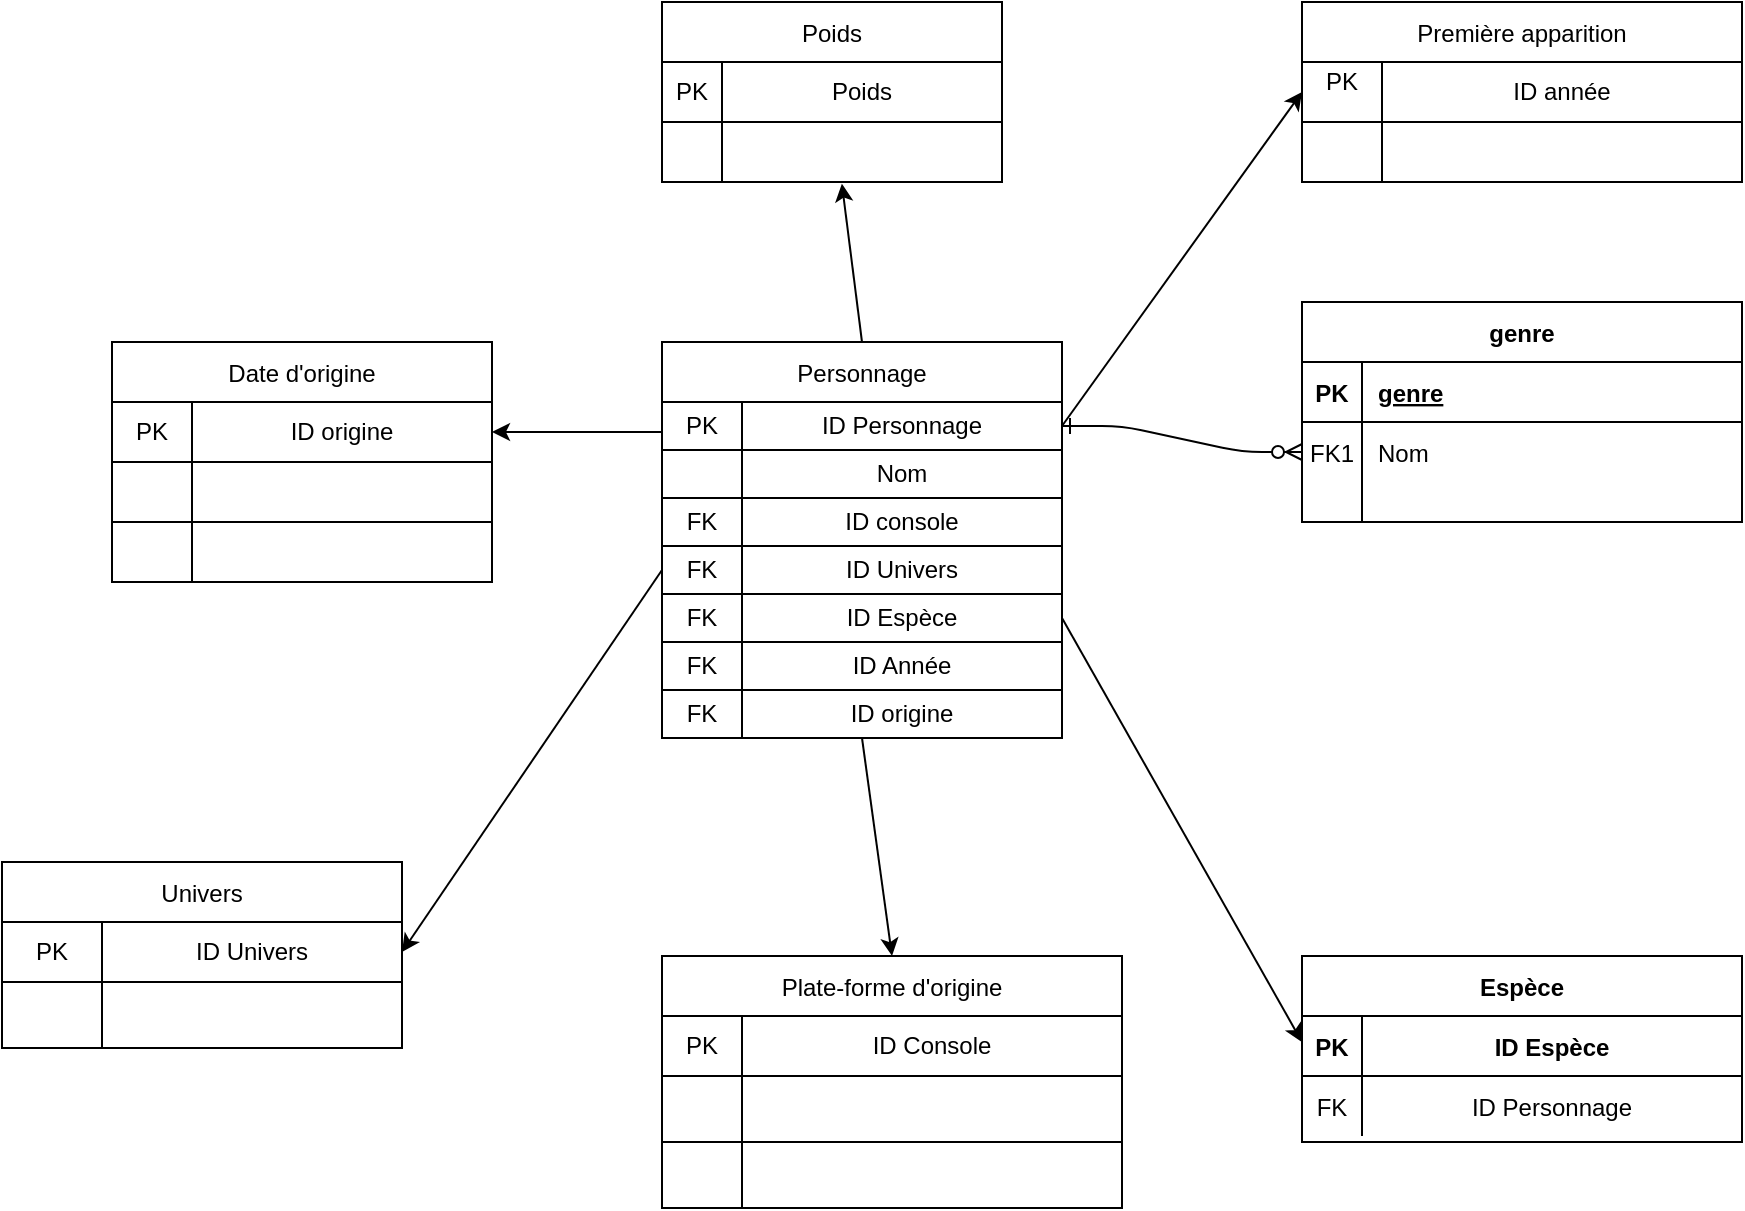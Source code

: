 <mxfile version="24.7.16">
  <diagram id="R2lEEEUBdFMjLlhIrx00" name="Page-1">
    <mxGraphModel dx="1845" dy="625" grid="1" gridSize="10" guides="1" tooltips="1" connect="1" arrows="1" fold="1" page="1" pageScale="1" pageWidth="850" pageHeight="1100" math="0" shadow="0" extFonts="Permanent Marker^https://fonts.googleapis.com/css?family=Permanent+Marker">
      <root>
        <mxCell id="0" />
        <mxCell id="1" parent="0" />
        <mxCell id="C-vyLk0tnHw3VtMMgP7b-1" value="" style="edgeStyle=entityRelationEdgeStyle;endArrow=ERzeroToMany;startArrow=ERone;endFill=1;startFill=0;exitX=1;exitY=0.5;exitDx=0;exitDy=0;" parent="1" source="v4wWWkokj_USXHoe2lJO-82" target="C-vyLk0tnHw3VtMMgP7b-6" edge="1">
          <mxGeometry width="100" height="100" relative="1" as="geometry">
            <mxPoint x="390" y="325" as="sourcePoint" />
            <mxPoint x="440" y="790" as="targetPoint" />
          </mxGeometry>
        </mxCell>
        <mxCell id="C-vyLk0tnHw3VtMMgP7b-2" value="genre" style="shape=table;startSize=30;container=1;collapsible=1;childLayout=tableLayout;fixedRows=1;rowLines=0;fontStyle=1;align=center;resizeLast=1;" parent="1" vertex="1">
          <mxGeometry x="550" y="260" width="220" height="110" as="geometry" />
        </mxCell>
        <mxCell id="C-vyLk0tnHw3VtMMgP7b-3" value="" style="shape=partialRectangle;collapsible=0;dropTarget=0;pointerEvents=0;fillColor=none;points=[[0,0.5],[1,0.5]];portConstraint=eastwest;top=0;left=0;right=0;bottom=1;" parent="C-vyLk0tnHw3VtMMgP7b-2" vertex="1">
          <mxGeometry y="30" width="220" height="30" as="geometry" />
        </mxCell>
        <mxCell id="C-vyLk0tnHw3VtMMgP7b-4" value="PK" style="shape=partialRectangle;overflow=hidden;connectable=0;fillColor=none;top=0;left=0;bottom=0;right=0;fontStyle=1;" parent="C-vyLk0tnHw3VtMMgP7b-3" vertex="1">
          <mxGeometry width="30" height="30" as="geometry">
            <mxRectangle width="30" height="30" as="alternateBounds" />
          </mxGeometry>
        </mxCell>
        <mxCell id="C-vyLk0tnHw3VtMMgP7b-5" value="genre" style="shape=partialRectangle;overflow=hidden;connectable=0;fillColor=none;top=0;left=0;bottom=0;right=0;align=left;spacingLeft=6;fontStyle=5;" parent="C-vyLk0tnHw3VtMMgP7b-3" vertex="1">
          <mxGeometry x="30" width="190" height="30" as="geometry">
            <mxRectangle width="190" height="30" as="alternateBounds" />
          </mxGeometry>
        </mxCell>
        <mxCell id="C-vyLk0tnHw3VtMMgP7b-6" value="" style="shape=partialRectangle;collapsible=0;dropTarget=0;pointerEvents=0;fillColor=none;points=[[0,0.5],[1,0.5]];portConstraint=eastwest;top=0;left=0;right=0;bottom=0;" parent="C-vyLk0tnHw3VtMMgP7b-2" vertex="1">
          <mxGeometry y="60" width="220" height="30" as="geometry" />
        </mxCell>
        <mxCell id="C-vyLk0tnHw3VtMMgP7b-7" value="FK1" style="shape=partialRectangle;overflow=hidden;connectable=0;fillColor=none;top=0;left=0;bottom=0;right=0;" parent="C-vyLk0tnHw3VtMMgP7b-6" vertex="1">
          <mxGeometry width="30" height="30" as="geometry">
            <mxRectangle width="30" height="30" as="alternateBounds" />
          </mxGeometry>
        </mxCell>
        <mxCell id="C-vyLk0tnHw3VtMMgP7b-8" value="Nom" style="shape=partialRectangle;overflow=hidden;connectable=0;fillColor=none;top=0;left=0;bottom=0;right=0;align=left;spacingLeft=6;" parent="C-vyLk0tnHw3VtMMgP7b-6" vertex="1">
          <mxGeometry x="30" width="190" height="30" as="geometry">
            <mxRectangle width="190" height="30" as="alternateBounds" />
          </mxGeometry>
        </mxCell>
        <mxCell id="C-vyLk0tnHw3VtMMgP7b-9" value="" style="shape=partialRectangle;collapsible=0;dropTarget=0;pointerEvents=0;fillColor=none;points=[[0,0.5],[1,0.5]];portConstraint=eastwest;top=0;left=0;right=0;bottom=0;" parent="C-vyLk0tnHw3VtMMgP7b-2" vertex="1">
          <mxGeometry y="90" width="220" height="20" as="geometry" />
        </mxCell>
        <mxCell id="C-vyLk0tnHw3VtMMgP7b-10" value="" style="shape=partialRectangle;overflow=hidden;connectable=0;fillColor=none;top=0;left=0;bottom=0;right=0;" parent="C-vyLk0tnHw3VtMMgP7b-9" vertex="1">
          <mxGeometry width="30" height="20" as="geometry">
            <mxRectangle width="30" height="20" as="alternateBounds" />
          </mxGeometry>
        </mxCell>
        <mxCell id="C-vyLk0tnHw3VtMMgP7b-11" value="" style="shape=partialRectangle;overflow=hidden;connectable=0;fillColor=none;top=0;left=0;bottom=0;right=0;align=left;spacingLeft=6;" parent="C-vyLk0tnHw3VtMMgP7b-9" vertex="1">
          <mxGeometry x="30" width="190" height="20" as="geometry">
            <mxRectangle width="190" height="20" as="alternateBounds" />
          </mxGeometry>
        </mxCell>
        <mxCell id="v4wWWkokj_USXHoe2lJO-77" style="edgeStyle=none;rounded=0;orthogonalLoop=1;jettySize=auto;html=1;exitX=0.5;exitY=1;exitDx=0;exitDy=0;entryX=0.5;entryY=0;entryDx=0;entryDy=0;" edge="1" parent="1" source="v4wWWkokj_USXHoe2lJO-81" target="v4wWWkokj_USXHoe2lJO-57">
          <mxGeometry relative="1" as="geometry">
            <mxPoint x="320" y="570" as="targetPoint" />
            <mxPoint x="310" y="400" as="sourcePoint" />
          </mxGeometry>
        </mxCell>
        <mxCell id="v4wWWkokj_USXHoe2lJO-15" value="Espèce" style="shape=table;startSize=30;container=1;collapsible=1;childLayout=tableLayout;fixedRows=1;rowLines=0;fontStyle=1;align=center;resizeLast=1;" vertex="1" parent="1">
          <mxGeometry x="550" y="587" width="220" height="93" as="geometry" />
        </mxCell>
        <mxCell id="v4wWWkokj_USXHoe2lJO-16" value="" style="shape=partialRectangle;collapsible=0;dropTarget=0;pointerEvents=0;fillColor=none;points=[[0,0.5],[1,0.5]];portConstraint=eastwest;top=0;left=0;right=0;bottom=1;" vertex="1" parent="v4wWWkokj_USXHoe2lJO-15">
          <mxGeometry y="30" width="220" height="30" as="geometry" />
        </mxCell>
        <mxCell id="v4wWWkokj_USXHoe2lJO-17" value="PK" style="shape=partialRectangle;overflow=hidden;connectable=0;fillColor=none;top=0;left=0;bottom=0;right=0;fontStyle=1;" vertex="1" parent="v4wWWkokj_USXHoe2lJO-16">
          <mxGeometry width="30" height="30" as="geometry">
            <mxRectangle width="30" height="30" as="alternateBounds" />
          </mxGeometry>
        </mxCell>
        <mxCell id="v4wWWkokj_USXHoe2lJO-18" value="ID Espèce" style="shape=partialRectangle;overflow=hidden;connectable=0;fillColor=none;top=0;left=0;bottom=0;right=0;fontStyle=1;" vertex="1" parent="v4wWWkokj_USXHoe2lJO-16">
          <mxGeometry x="30" width="190" height="30" as="geometry">
            <mxRectangle width="190" height="30" as="alternateBounds" />
          </mxGeometry>
        </mxCell>
        <mxCell id="v4wWWkokj_USXHoe2lJO-19" value="" style="shape=partialRectangle;collapsible=0;dropTarget=0;pointerEvents=0;fillColor=none;points=[[0,0.5],[1,0.5]];portConstraint=eastwest;top=0;left=0;right=0;bottom=0;" vertex="1" parent="v4wWWkokj_USXHoe2lJO-15">
          <mxGeometry y="60" width="220" height="30" as="geometry" />
        </mxCell>
        <mxCell id="v4wWWkokj_USXHoe2lJO-20" value="FK" style="shape=partialRectangle;overflow=hidden;connectable=0;fillColor=none;top=0;left=0;bottom=0;right=0;" vertex="1" parent="v4wWWkokj_USXHoe2lJO-19">
          <mxGeometry width="30" height="30" as="geometry">
            <mxRectangle width="30" height="30" as="alternateBounds" />
          </mxGeometry>
        </mxCell>
        <mxCell id="v4wWWkokj_USXHoe2lJO-21" value="ID Personnage" style="shape=partialRectangle;overflow=hidden;connectable=0;fillColor=none;top=0;left=0;bottom=0;right=0;" vertex="1" parent="v4wWWkokj_USXHoe2lJO-19">
          <mxGeometry x="30" width="190" height="30" as="geometry">
            <mxRectangle width="190" height="30" as="alternateBounds" />
          </mxGeometry>
        </mxCell>
        <mxCell id="v4wWWkokj_USXHoe2lJO-32" value="Univers" style="shape=table;startSize=30;container=1;collapsible=0;childLayout=tableLayout;" vertex="1" parent="1">
          <mxGeometry x="-100" y="540" width="200" height="93" as="geometry" />
        </mxCell>
        <mxCell id="v4wWWkokj_USXHoe2lJO-33" value="" style="shape=tableRow;horizontal=0;startSize=0;swimlaneHead=0;swimlaneBody=0;strokeColor=inherit;top=0;left=0;bottom=0;right=0;collapsible=0;dropTarget=0;fillColor=none;points=[[0,0.5],[1,0.5]];portConstraint=eastwest;" vertex="1" parent="v4wWWkokj_USXHoe2lJO-32">
          <mxGeometry y="30" width="200" height="30" as="geometry" />
        </mxCell>
        <mxCell id="v4wWWkokj_USXHoe2lJO-34" value="PK" style="shape=partialRectangle;html=1;whiteSpace=wrap;connectable=0;strokeColor=inherit;overflow=hidden;fillColor=none;top=0;left=0;bottom=0;right=0;pointerEvents=1;" vertex="1" parent="v4wWWkokj_USXHoe2lJO-33">
          <mxGeometry width="50" height="30" as="geometry">
            <mxRectangle width="50" height="30" as="alternateBounds" />
          </mxGeometry>
        </mxCell>
        <mxCell id="v4wWWkokj_USXHoe2lJO-35" value="ID Univers" style="shape=partialRectangle;html=1;whiteSpace=wrap;connectable=0;strokeColor=inherit;overflow=hidden;fillColor=none;top=0;left=0;bottom=0;right=0;pointerEvents=1;" vertex="1" parent="v4wWWkokj_USXHoe2lJO-33">
          <mxGeometry x="50" width="150" height="30" as="geometry">
            <mxRectangle width="150" height="30" as="alternateBounds" />
          </mxGeometry>
        </mxCell>
        <mxCell id="v4wWWkokj_USXHoe2lJO-36" value="" style="shape=tableRow;horizontal=0;startSize=0;swimlaneHead=0;swimlaneBody=0;strokeColor=inherit;top=0;left=0;bottom=0;right=0;collapsible=0;dropTarget=0;fillColor=none;points=[[0,0.5],[1,0.5]];portConstraint=eastwest;" vertex="1" parent="v4wWWkokj_USXHoe2lJO-32">
          <mxGeometry y="60" width="200" height="33" as="geometry" />
        </mxCell>
        <mxCell id="v4wWWkokj_USXHoe2lJO-37" value="" style="shape=partialRectangle;html=1;whiteSpace=wrap;connectable=0;strokeColor=inherit;overflow=hidden;fillColor=none;top=0;left=0;bottom=0;right=0;pointerEvents=1;" vertex="1" parent="v4wWWkokj_USXHoe2lJO-36">
          <mxGeometry width="50" height="33" as="geometry">
            <mxRectangle width="50" height="33" as="alternateBounds" />
          </mxGeometry>
        </mxCell>
        <mxCell id="v4wWWkokj_USXHoe2lJO-38" value="" style="shape=partialRectangle;html=1;whiteSpace=wrap;connectable=0;strokeColor=inherit;overflow=hidden;fillColor=none;top=0;left=0;bottom=0;right=0;pointerEvents=1;" vertex="1" parent="v4wWWkokj_USXHoe2lJO-36">
          <mxGeometry x="50" width="150" height="33" as="geometry">
            <mxRectangle width="150" height="33" as="alternateBounds" />
          </mxGeometry>
        </mxCell>
        <mxCell id="v4wWWkokj_USXHoe2lJO-40" value="Poids" style="shape=table;startSize=30;container=1;collapsible=0;childLayout=tableLayout;" vertex="1" parent="1">
          <mxGeometry x="230" y="110" width="170" height="90" as="geometry" />
        </mxCell>
        <mxCell id="v4wWWkokj_USXHoe2lJO-41" value="" style="shape=tableRow;horizontal=0;startSize=0;swimlaneHead=0;swimlaneBody=0;strokeColor=inherit;top=0;left=0;bottom=0;right=0;collapsible=0;dropTarget=0;fillColor=none;points=[[0,0.5],[1,0.5]];portConstraint=eastwest;" vertex="1" parent="v4wWWkokj_USXHoe2lJO-40">
          <mxGeometry y="30" width="170" height="30" as="geometry" />
        </mxCell>
        <mxCell id="v4wWWkokj_USXHoe2lJO-42" value="PK" style="shape=partialRectangle;html=1;whiteSpace=wrap;connectable=0;strokeColor=inherit;overflow=hidden;fillColor=none;top=0;left=0;bottom=0;right=0;pointerEvents=1;" vertex="1" parent="v4wWWkokj_USXHoe2lJO-41">
          <mxGeometry width="30" height="30" as="geometry">
            <mxRectangle width="30" height="30" as="alternateBounds" />
          </mxGeometry>
        </mxCell>
        <mxCell id="v4wWWkokj_USXHoe2lJO-43" value="Poids" style="shape=partialRectangle;html=1;whiteSpace=wrap;connectable=0;strokeColor=inherit;overflow=hidden;fillColor=none;top=0;left=0;bottom=0;right=0;pointerEvents=1;" vertex="1" parent="v4wWWkokj_USXHoe2lJO-41">
          <mxGeometry x="30" width="140" height="30" as="geometry">
            <mxRectangle width="140" height="30" as="alternateBounds" />
          </mxGeometry>
        </mxCell>
        <mxCell id="v4wWWkokj_USXHoe2lJO-44" value="" style="shape=tableRow;horizontal=0;startSize=0;swimlaneHead=0;swimlaneBody=0;strokeColor=inherit;top=0;left=0;bottom=0;right=0;collapsible=0;dropTarget=0;fillColor=none;points=[[0,0.5],[1,0.5]];portConstraint=eastwest;" vertex="1" parent="v4wWWkokj_USXHoe2lJO-40">
          <mxGeometry y="60" width="170" height="30" as="geometry" />
        </mxCell>
        <mxCell id="v4wWWkokj_USXHoe2lJO-45" value="" style="shape=partialRectangle;html=1;whiteSpace=wrap;connectable=0;strokeColor=inherit;overflow=hidden;fillColor=none;top=0;left=0;bottom=0;right=0;pointerEvents=1;" vertex="1" parent="v4wWWkokj_USXHoe2lJO-44">
          <mxGeometry width="30" height="30" as="geometry">
            <mxRectangle width="30" height="30" as="alternateBounds" />
          </mxGeometry>
        </mxCell>
        <mxCell id="v4wWWkokj_USXHoe2lJO-46" value="" style="shape=partialRectangle;html=1;whiteSpace=wrap;connectable=0;strokeColor=inherit;overflow=hidden;fillColor=none;top=0;left=0;bottom=0;right=0;pointerEvents=1;" vertex="1" parent="v4wWWkokj_USXHoe2lJO-44">
          <mxGeometry x="30" width="140" height="30" as="geometry">
            <mxRectangle width="140" height="30" as="alternateBounds" />
          </mxGeometry>
        </mxCell>
        <mxCell id="v4wWWkokj_USXHoe2lJO-47" value="" style="edgeStyle=none;orthogonalLoop=1;jettySize=auto;html=1;rounded=0;exitX=0.5;exitY=0;exitDx=0;exitDy=0;entryX=0.529;entryY=1.028;entryDx=0;entryDy=0;entryPerimeter=0;" edge="1" parent="1" source="v4wWWkokj_USXHoe2lJO-81" target="v4wWWkokj_USXHoe2lJO-44">
          <mxGeometry width="80" relative="1" as="geometry">
            <mxPoint x="310" y="280" as="sourcePoint" />
            <mxPoint x="200" y="210" as="targetPoint" />
            <Array as="points" />
          </mxGeometry>
        </mxCell>
        <mxCell id="v4wWWkokj_USXHoe2lJO-49" value="Première apparition" style="shape=table;startSize=30;container=1;collapsible=0;childLayout=tableLayout;" vertex="1" parent="1">
          <mxGeometry x="550" y="110" width="220" height="90" as="geometry" />
        </mxCell>
        <mxCell id="v4wWWkokj_USXHoe2lJO-50" value="" style="shape=tableRow;horizontal=0;startSize=0;swimlaneHead=0;swimlaneBody=0;strokeColor=inherit;top=0;left=0;bottom=0;right=0;collapsible=0;dropTarget=0;fillColor=none;points=[[0,0.5],[1,0.5]];portConstraint=eastwest;" vertex="1" parent="v4wWWkokj_USXHoe2lJO-49">
          <mxGeometry y="30" width="220" height="30" as="geometry" />
        </mxCell>
        <mxCell id="v4wWWkokj_USXHoe2lJO-51" value="PK&lt;table&gt;&lt;tbody&gt;&lt;tr&gt;&lt;td&gt;&lt;br&gt;&lt;/td&gt;&lt;td&gt;&lt;br&gt;&lt;/td&gt;&lt;/tr&gt;&lt;tr&gt;&lt;td&gt;&lt;br&gt;&lt;/td&gt;&lt;td&gt;&lt;br&gt;&lt;/td&gt;&lt;/tr&gt;&lt;tr&gt;&lt;td&gt;&lt;br&gt;&lt;/td&gt;&lt;td&gt;&lt;br&gt;&lt;/td&gt;&lt;/tr&gt;&lt;/tbody&gt;&lt;/table&gt;" style="shape=partialRectangle;html=1;whiteSpace=wrap;connectable=0;strokeColor=inherit;overflow=hidden;fillColor=none;top=0;left=0;bottom=0;right=0;pointerEvents=1;" vertex="1" parent="v4wWWkokj_USXHoe2lJO-50">
          <mxGeometry width="40" height="30" as="geometry">
            <mxRectangle width="40" height="30" as="alternateBounds" />
          </mxGeometry>
        </mxCell>
        <mxCell id="v4wWWkokj_USXHoe2lJO-52" value="ID année" style="shape=partialRectangle;html=1;whiteSpace=wrap;connectable=0;strokeColor=inherit;overflow=hidden;fillColor=none;top=0;left=0;bottom=0;right=0;pointerEvents=1;" vertex="1" parent="v4wWWkokj_USXHoe2lJO-50">
          <mxGeometry x="40" width="180" height="30" as="geometry">
            <mxRectangle width="180" height="30" as="alternateBounds" />
          </mxGeometry>
        </mxCell>
        <mxCell id="v4wWWkokj_USXHoe2lJO-53" value="" style="shape=tableRow;horizontal=0;startSize=0;swimlaneHead=0;swimlaneBody=0;strokeColor=inherit;top=0;left=0;bottom=0;right=0;collapsible=0;dropTarget=0;fillColor=none;points=[[0,0.5],[1,0.5]];portConstraint=eastwest;" vertex="1" parent="v4wWWkokj_USXHoe2lJO-49">
          <mxGeometry y="60" width="220" height="30" as="geometry" />
        </mxCell>
        <mxCell id="v4wWWkokj_USXHoe2lJO-54" value="" style="shape=partialRectangle;html=1;whiteSpace=wrap;connectable=0;strokeColor=inherit;overflow=hidden;fillColor=none;top=0;left=0;bottom=0;right=0;pointerEvents=1;" vertex="1" parent="v4wWWkokj_USXHoe2lJO-53">
          <mxGeometry width="40" height="30" as="geometry">
            <mxRectangle width="40" height="30" as="alternateBounds" />
          </mxGeometry>
        </mxCell>
        <mxCell id="v4wWWkokj_USXHoe2lJO-55" value="" style="shape=partialRectangle;html=1;whiteSpace=wrap;connectable=0;strokeColor=inherit;overflow=hidden;fillColor=none;top=0;left=0;bottom=0;right=0;pointerEvents=1;" vertex="1" parent="v4wWWkokj_USXHoe2lJO-53">
          <mxGeometry x="40" width="180" height="30" as="geometry">
            <mxRectangle width="180" height="30" as="alternateBounds" />
          </mxGeometry>
        </mxCell>
        <mxCell id="v4wWWkokj_USXHoe2lJO-56" value="" style="edgeStyle=none;orthogonalLoop=1;jettySize=auto;html=1;rounded=0;exitX=1;exitY=0.5;exitDx=0;exitDy=0;entryX=0;entryY=0.5;entryDx=0;entryDy=0;" edge="1" parent="1" source="v4wWWkokj_USXHoe2lJO-82" target="v4wWWkokj_USXHoe2lJO-50">
          <mxGeometry width="80" relative="1" as="geometry">
            <mxPoint x="390" y="325" as="sourcePoint" />
            <mxPoint x="430" y="400" as="targetPoint" />
            <Array as="points" />
          </mxGeometry>
        </mxCell>
        <mxCell id="v4wWWkokj_USXHoe2lJO-57" value="Plate-forme d&#39;origine" style="shape=table;startSize=30;container=1;collapsible=0;childLayout=tableLayout;" vertex="1" parent="1">
          <mxGeometry x="230" y="587" width="230" height="126" as="geometry" />
        </mxCell>
        <mxCell id="v4wWWkokj_USXHoe2lJO-58" value="" style="shape=tableRow;horizontal=0;startSize=0;swimlaneHead=0;swimlaneBody=0;strokeColor=inherit;top=0;left=0;bottom=0;right=0;collapsible=0;dropTarget=0;fillColor=none;points=[[0,0.5],[1,0.5]];portConstraint=eastwest;" vertex="1" parent="v4wWWkokj_USXHoe2lJO-57">
          <mxGeometry y="30" width="230" height="30" as="geometry" />
        </mxCell>
        <mxCell id="v4wWWkokj_USXHoe2lJO-59" value="PK" style="shape=partialRectangle;html=1;whiteSpace=wrap;connectable=0;strokeColor=inherit;overflow=hidden;fillColor=none;top=0;left=0;bottom=0;right=0;pointerEvents=1;" vertex="1" parent="v4wWWkokj_USXHoe2lJO-58">
          <mxGeometry width="40" height="30" as="geometry">
            <mxRectangle width="40" height="30" as="alternateBounds" />
          </mxGeometry>
        </mxCell>
        <mxCell id="v4wWWkokj_USXHoe2lJO-60" value="ID Console" style="shape=partialRectangle;html=1;whiteSpace=wrap;connectable=0;strokeColor=inherit;overflow=hidden;fillColor=none;top=0;left=0;bottom=0;right=0;pointerEvents=1;" vertex="1" parent="v4wWWkokj_USXHoe2lJO-58">
          <mxGeometry x="40" width="190" height="30" as="geometry">
            <mxRectangle width="190" height="30" as="alternateBounds" />
          </mxGeometry>
        </mxCell>
        <mxCell id="v4wWWkokj_USXHoe2lJO-61" value="" style="shape=tableRow;horizontal=0;startSize=0;swimlaneHead=0;swimlaneBody=0;strokeColor=inherit;top=0;left=0;bottom=0;right=0;collapsible=0;dropTarget=0;fillColor=none;points=[[0,0.5],[1,0.5]];portConstraint=eastwest;" vertex="1" parent="v4wWWkokj_USXHoe2lJO-57">
          <mxGeometry y="60" width="230" height="33" as="geometry" />
        </mxCell>
        <mxCell id="v4wWWkokj_USXHoe2lJO-62" value="" style="shape=partialRectangle;html=1;whiteSpace=wrap;connectable=0;strokeColor=inherit;overflow=hidden;fillColor=none;top=0;left=0;bottom=0;right=0;pointerEvents=1;" vertex="1" parent="v4wWWkokj_USXHoe2lJO-61">
          <mxGeometry width="40" height="33" as="geometry">
            <mxRectangle width="40" height="33" as="alternateBounds" />
          </mxGeometry>
        </mxCell>
        <mxCell id="v4wWWkokj_USXHoe2lJO-63" value="" style="shape=partialRectangle;html=1;whiteSpace=wrap;connectable=0;strokeColor=inherit;overflow=hidden;fillColor=none;top=0;left=0;bottom=0;right=0;pointerEvents=1;" vertex="1" parent="v4wWWkokj_USXHoe2lJO-61">
          <mxGeometry x="40" width="190" height="33" as="geometry">
            <mxRectangle width="190" height="33" as="alternateBounds" />
          </mxGeometry>
        </mxCell>
        <mxCell id="v4wWWkokj_USXHoe2lJO-64" value="" style="shape=tableRow;horizontal=0;startSize=0;swimlaneHead=0;swimlaneBody=0;strokeColor=inherit;top=0;left=0;bottom=0;right=0;collapsible=0;dropTarget=0;fillColor=none;points=[[0,0.5],[1,0.5]];portConstraint=eastwest;" vertex="1" parent="v4wWWkokj_USXHoe2lJO-57">
          <mxGeometry y="93" width="230" height="33" as="geometry" />
        </mxCell>
        <mxCell id="v4wWWkokj_USXHoe2lJO-65" value="" style="shape=partialRectangle;html=1;whiteSpace=wrap;connectable=0;strokeColor=inherit;overflow=hidden;fillColor=none;top=0;left=0;bottom=0;right=0;pointerEvents=1;" vertex="1" parent="v4wWWkokj_USXHoe2lJO-64">
          <mxGeometry width="40" height="33" as="geometry">
            <mxRectangle width="40" height="33" as="alternateBounds" />
          </mxGeometry>
        </mxCell>
        <mxCell id="v4wWWkokj_USXHoe2lJO-66" value="" style="shape=partialRectangle;html=1;whiteSpace=wrap;connectable=0;strokeColor=inherit;overflow=hidden;fillColor=none;top=0;left=0;bottom=0;right=0;pointerEvents=1;" vertex="1" parent="v4wWWkokj_USXHoe2lJO-64">
          <mxGeometry x="40" width="190" height="33" as="geometry">
            <mxRectangle width="190" height="33" as="alternateBounds" />
          </mxGeometry>
        </mxCell>
        <mxCell id="v4wWWkokj_USXHoe2lJO-67" value="Date d&#39;origine" style="shape=table;startSize=30;container=1;collapsible=0;childLayout=tableLayout;" vertex="1" parent="1">
          <mxGeometry x="-45" y="280" width="190" height="120" as="geometry" />
        </mxCell>
        <mxCell id="v4wWWkokj_USXHoe2lJO-68" value="" style="shape=tableRow;horizontal=0;startSize=0;swimlaneHead=0;swimlaneBody=0;strokeColor=inherit;top=0;left=0;bottom=0;right=0;collapsible=0;dropTarget=0;fillColor=none;points=[[0,0.5],[1,0.5]];portConstraint=eastwest;" vertex="1" parent="v4wWWkokj_USXHoe2lJO-67">
          <mxGeometry y="30" width="190" height="30" as="geometry" />
        </mxCell>
        <mxCell id="v4wWWkokj_USXHoe2lJO-69" value="PK" style="shape=partialRectangle;html=1;whiteSpace=wrap;connectable=0;strokeColor=inherit;overflow=hidden;fillColor=none;top=0;left=0;bottom=0;right=0;pointerEvents=1;" vertex="1" parent="v4wWWkokj_USXHoe2lJO-68">
          <mxGeometry width="40" height="30" as="geometry">
            <mxRectangle width="40" height="30" as="alternateBounds" />
          </mxGeometry>
        </mxCell>
        <mxCell id="v4wWWkokj_USXHoe2lJO-70" value="ID origine" style="shape=partialRectangle;html=1;whiteSpace=wrap;connectable=0;strokeColor=inherit;overflow=hidden;fillColor=none;top=0;left=0;bottom=0;right=0;pointerEvents=1;" vertex="1" parent="v4wWWkokj_USXHoe2lJO-68">
          <mxGeometry x="40" width="150" height="30" as="geometry">
            <mxRectangle width="150" height="30" as="alternateBounds" />
          </mxGeometry>
        </mxCell>
        <mxCell id="v4wWWkokj_USXHoe2lJO-71" value="" style="shape=tableRow;horizontal=0;startSize=0;swimlaneHead=0;swimlaneBody=0;strokeColor=inherit;top=0;left=0;bottom=0;right=0;collapsible=0;dropTarget=0;fillColor=none;points=[[0,0.5],[1,0.5]];portConstraint=eastwest;" vertex="1" parent="v4wWWkokj_USXHoe2lJO-67">
          <mxGeometry y="60" width="190" height="30" as="geometry" />
        </mxCell>
        <mxCell id="v4wWWkokj_USXHoe2lJO-72" value="" style="shape=partialRectangle;html=1;whiteSpace=wrap;connectable=0;strokeColor=inherit;overflow=hidden;fillColor=none;top=0;left=0;bottom=0;right=0;pointerEvents=1;" vertex="1" parent="v4wWWkokj_USXHoe2lJO-71">
          <mxGeometry width="40" height="30" as="geometry">
            <mxRectangle width="40" height="30" as="alternateBounds" />
          </mxGeometry>
        </mxCell>
        <mxCell id="v4wWWkokj_USXHoe2lJO-73" value="" style="shape=partialRectangle;html=1;whiteSpace=wrap;connectable=0;strokeColor=inherit;overflow=hidden;fillColor=none;top=0;left=0;bottom=0;right=0;pointerEvents=1;" vertex="1" parent="v4wWWkokj_USXHoe2lJO-71">
          <mxGeometry x="40" width="150" height="30" as="geometry">
            <mxRectangle width="150" height="30" as="alternateBounds" />
          </mxGeometry>
        </mxCell>
        <mxCell id="v4wWWkokj_USXHoe2lJO-74" value="" style="shape=tableRow;horizontal=0;startSize=0;swimlaneHead=0;swimlaneBody=0;strokeColor=inherit;top=0;left=0;bottom=0;right=0;collapsible=0;dropTarget=0;fillColor=none;points=[[0,0.5],[1,0.5]];portConstraint=eastwest;" vertex="1" parent="v4wWWkokj_USXHoe2lJO-67">
          <mxGeometry y="90" width="190" height="30" as="geometry" />
        </mxCell>
        <mxCell id="v4wWWkokj_USXHoe2lJO-75" value="" style="shape=partialRectangle;html=1;whiteSpace=wrap;connectable=0;strokeColor=inherit;overflow=hidden;fillColor=none;top=0;left=0;bottom=0;right=0;pointerEvents=1;" vertex="1" parent="v4wWWkokj_USXHoe2lJO-74">
          <mxGeometry width="40" height="30" as="geometry">
            <mxRectangle width="40" height="30" as="alternateBounds" />
          </mxGeometry>
        </mxCell>
        <mxCell id="v4wWWkokj_USXHoe2lJO-76" value="" style="shape=partialRectangle;html=1;whiteSpace=wrap;connectable=0;strokeColor=inherit;overflow=hidden;fillColor=none;top=0;left=0;bottom=0;right=0;pointerEvents=1;" vertex="1" parent="v4wWWkokj_USXHoe2lJO-74">
          <mxGeometry x="40" width="150" height="30" as="geometry">
            <mxRectangle width="150" height="30" as="alternateBounds" />
          </mxGeometry>
        </mxCell>
        <mxCell id="v4wWWkokj_USXHoe2lJO-78" value="" style="edgeStyle=none;orthogonalLoop=1;jettySize=auto;html=1;rounded=0;exitX=1;exitY=0.5;exitDx=0;exitDy=0;" edge="1" parent="1" source="v4wWWkokj_USXHoe2lJO-91">
          <mxGeometry width="80" relative="1" as="geometry">
            <mxPoint x="390" y="325" as="sourcePoint" />
            <mxPoint x="550" y="630" as="targetPoint" />
            <Array as="points" />
          </mxGeometry>
        </mxCell>
        <mxCell id="v4wWWkokj_USXHoe2lJO-79" style="edgeStyle=none;rounded=0;orthogonalLoop=1;jettySize=auto;html=1;exitX=0;exitY=0.5;exitDx=0;exitDy=0;entryX=1;entryY=0.5;entryDx=0;entryDy=0;" edge="1" parent="1" target="v4wWWkokj_USXHoe2lJO-68">
          <mxGeometry relative="1" as="geometry">
            <mxPoint x="230" y="325" as="sourcePoint" />
          </mxGeometry>
        </mxCell>
        <mxCell id="v4wWWkokj_USXHoe2lJO-80" style="edgeStyle=none;rounded=0;orthogonalLoop=1;jettySize=auto;html=1;exitX=0;exitY=0.5;exitDx=0;exitDy=0;entryX=1;entryY=0.5;entryDx=0;entryDy=0;" edge="1" parent="1" source="v4wWWkokj_USXHoe2lJO-88" target="v4wWWkokj_USXHoe2lJO-33">
          <mxGeometry relative="1" as="geometry">
            <mxPoint x="230" y="325" as="sourcePoint" />
            <Array as="points" />
          </mxGeometry>
        </mxCell>
        <mxCell id="v4wWWkokj_USXHoe2lJO-81" value="Personnage" style="shape=table;startSize=30;container=1;collapsible=0;childLayout=tableLayout;" vertex="1" parent="1">
          <mxGeometry x="230" y="280" width="200" height="198" as="geometry" />
        </mxCell>
        <mxCell id="v4wWWkokj_USXHoe2lJO-82" value="" style="shape=tableRow;horizontal=0;startSize=0;swimlaneHead=0;swimlaneBody=0;strokeColor=inherit;top=0;left=0;bottom=0;right=0;collapsible=0;dropTarget=0;fillColor=none;points=[[0,0.5],[1,0.5]];portConstraint=eastwest;" vertex="1" parent="v4wWWkokj_USXHoe2lJO-81">
          <mxGeometry y="30" width="200" height="24" as="geometry" />
        </mxCell>
        <mxCell id="v4wWWkokj_USXHoe2lJO-83" value="PK" style="shape=partialRectangle;html=1;whiteSpace=wrap;connectable=0;strokeColor=inherit;overflow=hidden;fillColor=none;top=0;left=0;bottom=0;right=0;pointerEvents=1;" vertex="1" parent="v4wWWkokj_USXHoe2lJO-82">
          <mxGeometry width="40" height="24" as="geometry">
            <mxRectangle width="40" height="24" as="alternateBounds" />
          </mxGeometry>
        </mxCell>
        <mxCell id="v4wWWkokj_USXHoe2lJO-84" value="ID Personnage" style="shape=partialRectangle;html=1;whiteSpace=wrap;connectable=0;strokeColor=inherit;overflow=hidden;fillColor=none;top=0;left=0;bottom=0;right=0;pointerEvents=1;" vertex="1" parent="v4wWWkokj_USXHoe2lJO-82">
          <mxGeometry x="40" width="160" height="24" as="geometry">
            <mxRectangle width="160" height="24" as="alternateBounds" />
          </mxGeometry>
        </mxCell>
        <mxCell id="v4wWWkokj_USXHoe2lJO-100" style="shape=tableRow;horizontal=0;startSize=0;swimlaneHead=0;swimlaneBody=0;strokeColor=inherit;top=0;left=0;bottom=0;right=0;collapsible=0;dropTarget=0;fillColor=none;points=[[0,0.5],[1,0.5]];portConstraint=eastwest;" vertex="1" parent="v4wWWkokj_USXHoe2lJO-81">
          <mxGeometry y="54" width="200" height="24" as="geometry" />
        </mxCell>
        <mxCell id="v4wWWkokj_USXHoe2lJO-101" style="shape=partialRectangle;html=1;whiteSpace=wrap;connectable=0;strokeColor=inherit;overflow=hidden;fillColor=none;top=0;left=0;bottom=0;right=0;pointerEvents=1;" vertex="1" parent="v4wWWkokj_USXHoe2lJO-100">
          <mxGeometry width="40" height="24" as="geometry">
            <mxRectangle width="40" height="24" as="alternateBounds" />
          </mxGeometry>
        </mxCell>
        <mxCell id="v4wWWkokj_USXHoe2lJO-102" value="Nom" style="shape=partialRectangle;html=1;whiteSpace=wrap;connectable=0;strokeColor=inherit;overflow=hidden;fillColor=none;top=0;left=0;bottom=0;right=0;pointerEvents=1;" vertex="1" parent="v4wWWkokj_USXHoe2lJO-100">
          <mxGeometry x="40" width="160" height="24" as="geometry">
            <mxRectangle width="160" height="24" as="alternateBounds" />
          </mxGeometry>
        </mxCell>
        <mxCell id="v4wWWkokj_USXHoe2lJO-85" value="" style="shape=tableRow;horizontal=0;startSize=0;swimlaneHead=0;swimlaneBody=0;strokeColor=inherit;top=0;left=0;bottom=0;right=0;collapsible=0;dropTarget=0;fillColor=none;points=[[0,0.5],[1,0.5]];portConstraint=eastwest;" vertex="1" parent="v4wWWkokj_USXHoe2lJO-81">
          <mxGeometry y="78" width="200" height="24" as="geometry" />
        </mxCell>
        <mxCell id="v4wWWkokj_USXHoe2lJO-86" value="FK" style="shape=partialRectangle;html=1;whiteSpace=wrap;connectable=0;strokeColor=inherit;overflow=hidden;fillColor=none;top=0;left=0;bottom=0;right=0;pointerEvents=1;" vertex="1" parent="v4wWWkokj_USXHoe2lJO-85">
          <mxGeometry width="40" height="24" as="geometry">
            <mxRectangle width="40" height="24" as="alternateBounds" />
          </mxGeometry>
        </mxCell>
        <mxCell id="v4wWWkokj_USXHoe2lJO-87" value="ID console" style="shape=partialRectangle;html=1;whiteSpace=wrap;connectable=0;strokeColor=inherit;overflow=hidden;fillColor=none;top=0;left=0;bottom=0;right=0;pointerEvents=1;" vertex="1" parent="v4wWWkokj_USXHoe2lJO-85">
          <mxGeometry x="40" width="160" height="24" as="geometry">
            <mxRectangle width="160" height="24" as="alternateBounds" />
          </mxGeometry>
        </mxCell>
        <mxCell id="v4wWWkokj_USXHoe2lJO-88" value="" style="shape=tableRow;horizontal=0;startSize=0;swimlaneHead=0;swimlaneBody=0;strokeColor=inherit;top=0;left=0;bottom=0;right=0;collapsible=0;dropTarget=0;fillColor=none;points=[[0,0.5],[1,0.5]];portConstraint=eastwest;" vertex="1" parent="v4wWWkokj_USXHoe2lJO-81">
          <mxGeometry y="102" width="200" height="24" as="geometry" />
        </mxCell>
        <mxCell id="v4wWWkokj_USXHoe2lJO-89" value="FK" style="shape=partialRectangle;html=1;whiteSpace=wrap;connectable=0;strokeColor=inherit;overflow=hidden;fillColor=none;top=0;left=0;bottom=0;right=0;pointerEvents=1;" vertex="1" parent="v4wWWkokj_USXHoe2lJO-88">
          <mxGeometry width="40" height="24" as="geometry">
            <mxRectangle width="40" height="24" as="alternateBounds" />
          </mxGeometry>
        </mxCell>
        <mxCell id="v4wWWkokj_USXHoe2lJO-90" value="ID Univers" style="shape=partialRectangle;html=1;whiteSpace=wrap;connectable=0;strokeColor=inherit;overflow=hidden;fillColor=none;top=0;left=0;bottom=0;right=0;pointerEvents=1;" vertex="1" parent="v4wWWkokj_USXHoe2lJO-88">
          <mxGeometry x="40" width="160" height="24" as="geometry">
            <mxRectangle width="160" height="24" as="alternateBounds" />
          </mxGeometry>
        </mxCell>
        <mxCell id="v4wWWkokj_USXHoe2lJO-91" value="" style="shape=tableRow;horizontal=0;startSize=0;swimlaneHead=0;swimlaneBody=0;strokeColor=inherit;top=0;left=0;bottom=0;right=0;collapsible=0;dropTarget=0;fillColor=none;points=[[0,0.5],[1,0.5]];portConstraint=eastwest;" vertex="1" parent="v4wWWkokj_USXHoe2lJO-81">
          <mxGeometry y="126" width="200" height="24" as="geometry" />
        </mxCell>
        <mxCell id="v4wWWkokj_USXHoe2lJO-92" value="FK" style="shape=partialRectangle;html=1;whiteSpace=wrap;connectable=0;strokeColor=inherit;overflow=hidden;fillColor=none;top=0;left=0;bottom=0;right=0;pointerEvents=1;" vertex="1" parent="v4wWWkokj_USXHoe2lJO-91">
          <mxGeometry width="40" height="24" as="geometry">
            <mxRectangle width="40" height="24" as="alternateBounds" />
          </mxGeometry>
        </mxCell>
        <mxCell id="v4wWWkokj_USXHoe2lJO-93" value="ID Espèce" style="shape=partialRectangle;html=1;whiteSpace=wrap;connectable=0;strokeColor=inherit;overflow=hidden;fillColor=none;top=0;left=0;bottom=0;right=0;pointerEvents=1;" vertex="1" parent="v4wWWkokj_USXHoe2lJO-91">
          <mxGeometry x="40" width="160" height="24" as="geometry">
            <mxRectangle width="160" height="24" as="alternateBounds" />
          </mxGeometry>
        </mxCell>
        <mxCell id="v4wWWkokj_USXHoe2lJO-94" value="" style="shape=tableRow;horizontal=0;startSize=0;swimlaneHead=0;swimlaneBody=0;strokeColor=inherit;top=0;left=0;bottom=0;right=0;collapsible=0;dropTarget=0;fillColor=none;points=[[0,0.5],[1,0.5]];portConstraint=eastwest;" vertex="1" parent="v4wWWkokj_USXHoe2lJO-81">
          <mxGeometry y="150" width="200" height="24" as="geometry" />
        </mxCell>
        <mxCell id="v4wWWkokj_USXHoe2lJO-95" value="FK" style="shape=partialRectangle;html=1;whiteSpace=wrap;connectable=0;strokeColor=inherit;overflow=hidden;fillColor=none;top=0;left=0;bottom=0;right=0;pointerEvents=1;" vertex="1" parent="v4wWWkokj_USXHoe2lJO-94">
          <mxGeometry width="40" height="24" as="geometry">
            <mxRectangle width="40" height="24" as="alternateBounds" />
          </mxGeometry>
        </mxCell>
        <mxCell id="v4wWWkokj_USXHoe2lJO-96" value="ID Année" style="shape=partialRectangle;html=1;whiteSpace=wrap;connectable=0;strokeColor=inherit;overflow=hidden;fillColor=none;top=0;left=0;bottom=0;right=0;pointerEvents=1;" vertex="1" parent="v4wWWkokj_USXHoe2lJO-94">
          <mxGeometry x="40" width="160" height="24" as="geometry">
            <mxRectangle width="160" height="24" as="alternateBounds" />
          </mxGeometry>
        </mxCell>
        <mxCell id="v4wWWkokj_USXHoe2lJO-97" style="shape=tableRow;horizontal=0;startSize=0;swimlaneHead=0;swimlaneBody=0;strokeColor=inherit;top=0;left=0;bottom=0;right=0;collapsible=0;dropTarget=0;fillColor=none;points=[[0,0.5],[1,0.5]];portConstraint=eastwest;" vertex="1" parent="v4wWWkokj_USXHoe2lJO-81">
          <mxGeometry y="174" width="200" height="24" as="geometry" />
        </mxCell>
        <mxCell id="v4wWWkokj_USXHoe2lJO-98" value="FK" style="shape=partialRectangle;html=1;whiteSpace=wrap;connectable=0;strokeColor=inherit;overflow=hidden;fillColor=none;top=0;left=0;bottom=0;right=0;pointerEvents=1;" vertex="1" parent="v4wWWkokj_USXHoe2lJO-97">
          <mxGeometry width="40" height="24" as="geometry">
            <mxRectangle width="40" height="24" as="alternateBounds" />
          </mxGeometry>
        </mxCell>
        <mxCell id="v4wWWkokj_USXHoe2lJO-99" value="ID origine" style="shape=partialRectangle;html=1;whiteSpace=wrap;connectable=0;strokeColor=inherit;overflow=hidden;fillColor=none;top=0;left=0;bottom=0;right=0;pointerEvents=1;" vertex="1" parent="v4wWWkokj_USXHoe2lJO-97">
          <mxGeometry x="40" width="160" height="24" as="geometry">
            <mxRectangle width="160" height="24" as="alternateBounds" />
          </mxGeometry>
        </mxCell>
      </root>
    </mxGraphModel>
  </diagram>
</mxfile>
